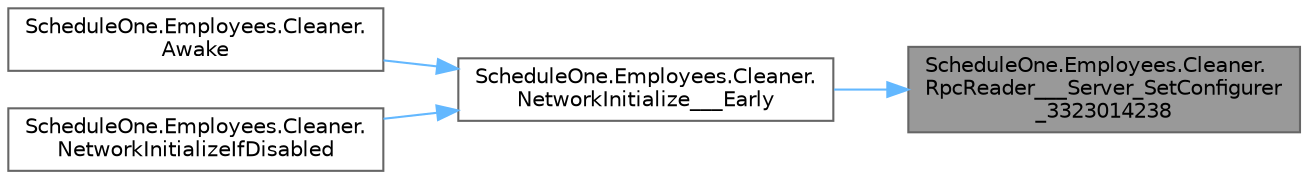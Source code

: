 digraph "ScheduleOne.Employees.Cleaner.RpcReader___Server_SetConfigurer_3323014238"
{
 // LATEX_PDF_SIZE
  bgcolor="transparent";
  edge [fontname=Helvetica,fontsize=10,labelfontname=Helvetica,labelfontsize=10];
  node [fontname=Helvetica,fontsize=10,shape=box,height=0.2,width=0.4];
  rankdir="RL";
  Node1 [id="Node000001",label="ScheduleOne.Employees.Cleaner.\lRpcReader___Server_SetConfigurer\l_3323014238",height=0.2,width=0.4,color="gray40", fillcolor="grey60", style="filled", fontcolor="black",tooltip=" "];
  Node1 -> Node2 [id="edge1_Node000001_Node000002",dir="back",color="steelblue1",style="solid",tooltip=" "];
  Node2 [id="Node000002",label="ScheduleOne.Employees.Cleaner.\lNetworkInitialize___Early",height=0.2,width=0.4,color="grey40", fillcolor="white", style="filled",URL="$class_schedule_one_1_1_employees_1_1_cleaner.html#a64f23aa1453c1c6dc094124c0ed2fab0",tooltip=" "];
  Node2 -> Node3 [id="edge2_Node000002_Node000003",dir="back",color="steelblue1",style="solid",tooltip=" "];
  Node3 [id="Node000003",label="ScheduleOne.Employees.Cleaner.\lAwake",height=0.2,width=0.4,color="grey40", fillcolor="white", style="filled",URL="$class_schedule_one_1_1_employees_1_1_cleaner.html#a8b6b4df14498ed67211da0370c053e17",tooltip=" "];
  Node2 -> Node4 [id="edge3_Node000002_Node000004",dir="back",color="steelblue1",style="solid",tooltip=" "];
  Node4 [id="Node000004",label="ScheduleOne.Employees.Cleaner.\lNetworkInitializeIfDisabled",height=0.2,width=0.4,color="grey40", fillcolor="white", style="filled",URL="$class_schedule_one_1_1_employees_1_1_cleaner.html#a11815edc9e27052c2bae2860103ac522",tooltip=" "];
}

